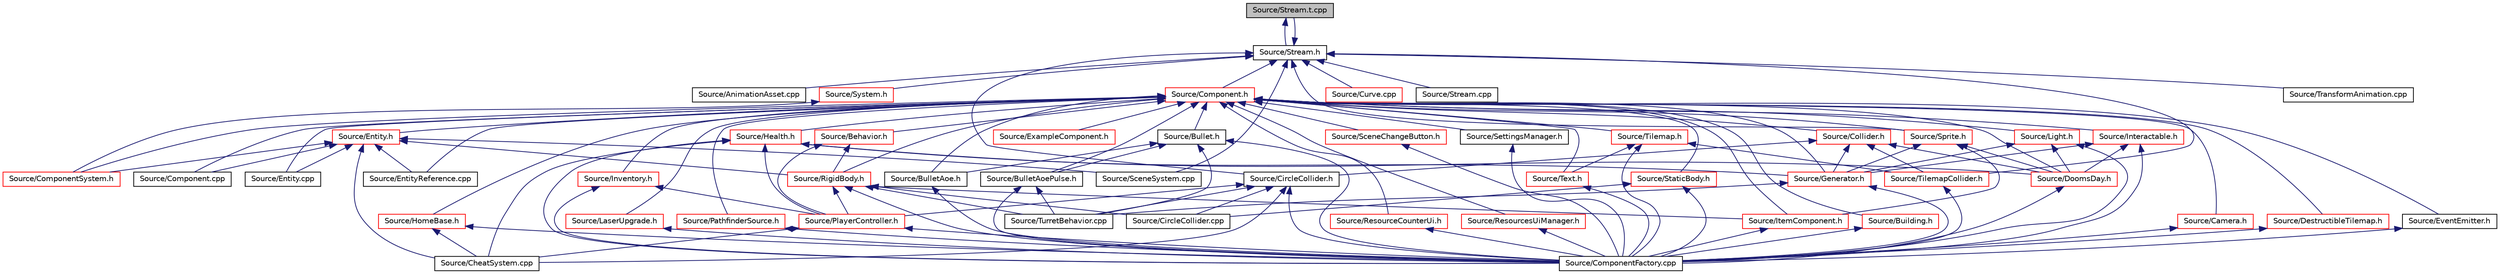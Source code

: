digraph "Source/Stream.t.cpp"
{
 // LATEX_PDF_SIZE
  edge [fontname="Helvetica",fontsize="10",labelfontname="Helvetica",labelfontsize="10"];
  node [fontname="Helvetica",fontsize="10",shape=record];
  Node1 [label="Source/Stream.t.cpp",height=0.2,width=0.4,color="black", fillcolor="grey75", style="filled", fontcolor="black",tooltip="JSON File reading/writing."];
  Node1 -> Node2 [dir="back",color="midnightblue",fontsize="10",style="solid",fontname="Helvetica"];
  Node2 [label="Source/Stream.h",height=0.2,width=0.4,color="black", fillcolor="white", style="filled",URL="$de/dd1/Stream_8h.html",tooltip="JSON File reading/writing."];
  Node2 -> Node3 [dir="back",color="midnightblue",fontsize="10",style="solid",fontname="Helvetica"];
  Node3 [label="Source/AnimationAsset.cpp",height=0.2,width=0.4,color="black", fillcolor="white", style="filled",URL="$dc/d5d/AnimationAsset_8cpp.html",tooltip="Asset that contains information about a spritesheet animation."];
  Node2 -> Node4 [dir="back",color="midnightblue",fontsize="10",style="solid",fontname="Helvetica"];
  Node4 [label="Source/CircleCollider.h",height=0.2,width=0.4,color="black", fillcolor="white", style="filled",URL="$dc/d8f/CircleCollider_8h.html",tooltip="Circle-shaped collider."];
  Node4 -> Node5 [dir="back",color="midnightblue",fontsize="10",style="solid",fontname="Helvetica"];
  Node5 [label="Source/CheatSystem.cpp",height=0.2,width=0.4,color="black", fillcolor="white", style="filled",URL="$da/d87/CheatSystem_8cpp.html",tooltip="CheatSystem Class definition."];
  Node4 -> Node6 [dir="back",color="midnightblue",fontsize="10",style="solid",fontname="Helvetica"];
  Node6 [label="Source/CircleCollider.cpp",height=0.2,width=0.4,color="black", fillcolor="white", style="filled",URL="$db/db5/CircleCollider_8cpp.html",tooltip="Circle-shaped collider."];
  Node4 -> Node7 [dir="back",color="midnightblue",fontsize="10",style="solid",fontname="Helvetica"];
  Node7 [label="Source/ComponentFactory.cpp",height=0.2,width=0.4,color="black", fillcolor="white", style="filled",URL="$dc/def/ComponentFactory_8cpp.html",tooltip="Definitions for the component factory class."];
  Node4 -> Node8 [dir="back",color="midnightblue",fontsize="10",style="solid",fontname="Helvetica"];
  Node8 [label="Source/PlayerController.h",height=0.2,width=0.4,color="red", fillcolor="white", style="filled",URL="$db/db4/PlayerController_8h.html",tooltip="PlayerController Behaviour Class."];
  Node8 -> Node5 [dir="back",color="midnightblue",fontsize="10",style="solid",fontname="Helvetica"];
  Node8 -> Node7 [dir="back",color="midnightblue",fontsize="10",style="solid",fontname="Helvetica"];
  Node4 -> Node12 [dir="back",color="midnightblue",fontsize="10",style="solid",fontname="Helvetica"];
  Node12 [label="Source/TurretBehavior.cpp",height=0.2,width=0.4,color="black", fillcolor="white", style="filled",URL="$dc/d0a/TurretBehavior_8cpp.html",tooltip="Behavior Compenent for Basic Turret"];
  Node2 -> Node13 [dir="back",color="midnightblue",fontsize="10",style="solid",fontname="Helvetica"];
  Node13 [label="Source/Component.h",height=0.2,width=0.4,color="red", fillcolor="white", style="filled",URL="$d0/da1/Component_8h.html",tooltip="Virtual component header."];
  Node13 -> Node14 [dir="back",color="midnightblue",fontsize="10",style="solid",fontname="Helvetica"];
  Node14 [label="Source/Behavior.h",height=0.2,width=0.4,color="red", fillcolor="white", style="filled",URL="$d8/dd5/Behavior_8h.html",tooltip="Virtual behavior component header."];
  Node14 -> Node8 [dir="back",color="midnightblue",fontsize="10",style="solid",fontname="Helvetica"];
  Node14 -> Node68 [dir="back",color="midnightblue",fontsize="10",style="solid",fontname="Helvetica"];
  Node68 [label="Source/RigidBody.h",height=0.2,width=0.4,color="red", fillcolor="white", style="filled",URL="$dc/da0/RigidBody_8h_source.html",tooltip=" "];
  Node68 -> Node6 [dir="back",color="midnightblue",fontsize="10",style="solid",fontname="Helvetica"];
  Node68 -> Node7 [dir="back",color="midnightblue",fontsize="10",style="solid",fontname="Helvetica"];
  Node68 -> Node32 [dir="back",color="midnightblue",fontsize="10",style="solid",fontname="Helvetica"];
  Node32 [label="Source/ItemComponent.h",height=0.2,width=0.4,color="red", fillcolor="white", style="filled",URL="$d0/d5d/ItemComponent_8h.html",tooltip="Item in the world that can be picked up."];
  Node32 -> Node7 [dir="back",color="midnightblue",fontsize="10",style="solid",fontname="Helvetica"];
  Node68 -> Node8 [dir="back",color="midnightblue",fontsize="10",style="solid",fontname="Helvetica"];
  Node68 -> Node12 [dir="back",color="midnightblue",fontsize="10",style="solid",fontname="Helvetica"];
  Node13 -> Node86 [dir="back",color="midnightblue",fontsize="10",style="solid",fontname="Helvetica"];
  Node86 [label="Source/Building.h",height=0.2,width=0.4,color="red", fillcolor="white", style="filled",URL="$d8/dac/Building_8h.html",tooltip="Building Component Class."];
  Node86 -> Node7 [dir="back",color="midnightblue",fontsize="10",style="solid",fontname="Helvetica"];
  Node13 -> Node87 [dir="back",color="midnightblue",fontsize="10",style="solid",fontname="Helvetica"];
  Node87 [label="Source/Bullet.h",height=0.2,width=0.4,color="black", fillcolor="white", style="filled",URL="$d4/d9a/Bullet_8h_source.html",tooltip=" "];
  Node87 -> Node88 [dir="back",color="midnightblue",fontsize="10",style="solid",fontname="Helvetica"];
  Node88 [label="Source/BulletAoe.h",height=0.2,width=0.4,color="black", fillcolor="white", style="filled",URL="$db/d2f/BulletAoe_8h_source.html",tooltip=" "];
  Node88 -> Node7 [dir="back",color="midnightblue",fontsize="10",style="solid",fontname="Helvetica"];
  Node87 -> Node89 [dir="back",color="midnightblue",fontsize="10",style="solid",fontname="Helvetica"];
  Node89 [label="Source/BulletAoePulse.h",height=0.2,width=0.4,color="black", fillcolor="white", style="filled",URL="$d2/d2a/BulletAoePulse_8h_source.html",tooltip=" "];
  Node89 -> Node7 [dir="back",color="midnightblue",fontsize="10",style="solid",fontname="Helvetica"];
  Node89 -> Node12 [dir="back",color="midnightblue",fontsize="10",style="solid",fontname="Helvetica"];
  Node87 -> Node7 [dir="back",color="midnightblue",fontsize="10",style="solid",fontname="Helvetica"];
  Node87 -> Node12 [dir="back",color="midnightblue",fontsize="10",style="solid",fontname="Helvetica"];
  Node13 -> Node88 [dir="back",color="midnightblue",fontsize="10",style="solid",fontname="Helvetica"];
  Node13 -> Node89 [dir="back",color="midnightblue",fontsize="10",style="solid",fontname="Helvetica"];
  Node13 -> Node90 [dir="back",color="midnightblue",fontsize="10",style="solid",fontname="Helvetica"];
  Node90 [label="Source/Camera.h",height=0.2,width=0.4,color="red", fillcolor="white", style="filled",URL="$dd/de4/Camera_8h.html",tooltip="Camera component for rendering."];
  Node90 -> Node7 [dir="back",color="midnightblue",fontsize="10",style="solid",fontname="Helvetica"];
  Node13 -> Node102 [dir="back",color="midnightblue",fontsize="10",style="solid",fontname="Helvetica"];
  Node102 [label="Source/Collider.h",height=0.2,width=0.4,color="red", fillcolor="white", style="filled",URL="$de/d94/Collider_8h.html",tooltip="Base component for detecting collisions."];
  Node102 -> Node4 [dir="back",color="midnightblue",fontsize="10",style="solid",fontname="Helvetica"];
  Node102 -> Node26 [dir="back",color="midnightblue",fontsize="10",style="solid",fontname="Helvetica"];
  Node26 [label="Source/DoomsDay.h",height=0.2,width=0.4,color="red", fillcolor="white", style="filled",URL="$de/d36/DoomsDay_8h_source.html",tooltip=" "];
  Node26 -> Node7 [dir="back",color="midnightblue",fontsize="10",style="solid",fontname="Helvetica"];
  Node102 -> Node28 [dir="back",color="midnightblue",fontsize="10",style="solid",fontname="Helvetica"];
  Node28 [label="Source/Generator.h",height=0.2,width=0.4,color="red", fillcolor="white", style="filled",URL="$d9/d12/Generator_8h_source.html",tooltip=" "];
  Node28 -> Node7 [dir="back",color="midnightblue",fontsize="10",style="solid",fontname="Helvetica"];
  Node28 -> Node12 [dir="back",color="midnightblue",fontsize="10",style="solid",fontname="Helvetica"];
  Node102 -> Node103 [dir="back",color="midnightblue",fontsize="10",style="solid",fontname="Helvetica"];
  Node103 [label="Source/TilemapCollider.h",height=0.2,width=0.4,color="red", fillcolor="white", style="filled",URL="$d8/d92/TilemapCollider_8h.html",tooltip="tilemap collider"];
  Node103 -> Node7 [dir="back",color="midnightblue",fontsize="10",style="solid",fontname="Helvetica"];
  Node13 -> Node104 [dir="back",color="midnightblue",fontsize="10",style="solid",fontname="Helvetica"];
  Node104 [label="Source/Component.cpp",height=0.2,width=0.4,color="black", fillcolor="white", style="filled",URL="$d4/d92/Component_8cpp.html",tooltip="Virtual component header."];
  Node13 -> Node105 [dir="back",color="midnightblue",fontsize="10",style="solid",fontname="Helvetica"];
  Node105 [label="Source/ComponentSystem.h",height=0.2,width=0.4,color="red", fillcolor="white", style="filled",URL="$dc/dbb/ComponentSystem_8h.html",tooltip="System that keeps track of a specific kind of Component."];
  Node13 -> Node113 [dir="back",color="midnightblue",fontsize="10",style="solid",fontname="Helvetica"];
  Node113 [label="Source/DestructibleTilemap.h",height=0.2,width=0.4,color="red", fillcolor="white", style="filled",URL="$da/d1e/DestructibleTilemap_8h.html",tooltip="Component responsible for handling the breaking of tiles with varrying strengths."];
  Node113 -> Node7 [dir="back",color="midnightblue",fontsize="10",style="solid",fontname="Helvetica"];
  Node13 -> Node26 [dir="back",color="midnightblue",fontsize="10",style="solid",fontname="Helvetica"];
  Node13 -> Node109 [dir="back",color="midnightblue",fontsize="10",style="solid",fontname="Helvetica"];
  Node109 [label="Source/Entity.cpp",height=0.2,width=0.4,color="black", fillcolor="white", style="filled",URL="$df/de9/Entity_8cpp.html",tooltip="Function definitions for the Entity class."];
  Node13 -> Node114 [dir="back",color="midnightblue",fontsize="10",style="solid",fontname="Helvetica"];
  Node114 [label="Source/Entity.h",height=0.2,width=0.4,color="red", fillcolor="white", style="filled",URL="$d4/da0/Entity_8h.html",tooltip="Entity class which holds Components."];
  Node114 -> Node5 [dir="back",color="midnightblue",fontsize="10",style="solid",fontname="Helvetica"];
  Node114 -> Node104 [dir="back",color="midnightblue",fontsize="10",style="solid",fontname="Helvetica"];
  Node114 -> Node105 [dir="back",color="midnightblue",fontsize="10",style="solid",fontname="Helvetica"];
  Node114 -> Node109 [dir="back",color="midnightblue",fontsize="10",style="solid",fontname="Helvetica"];
  Node114 -> Node144 [dir="back",color="midnightblue",fontsize="10",style="solid",fontname="Helvetica"];
  Node144 [label="Source/EntityReference.cpp",height=0.2,width=0.4,color="black", fillcolor="white", style="filled",URL="$de/d23/EntityReference_8cpp.html",tooltip="a reference to an Entity in the scene"];
  Node114 -> Node68 [dir="back",color="midnightblue",fontsize="10",style="solid",fontname="Helvetica"];
  Node114 -> Node141 [dir="back",color="midnightblue",fontsize="10",style="solid",fontname="Helvetica"];
  Node141 [label="Source/SceneSystem.cpp",height=0.2,width=0.4,color="black", fillcolor="white", style="filled",URL="$df/dce/SceneSystem_8cpp.html",tooltip="handles the process of resetting and changing scenes"];
  Node13 -> Node144 [dir="back",color="midnightblue",fontsize="10",style="solid",fontname="Helvetica"];
  Node13 -> Node151 [dir="back",color="midnightblue",fontsize="10",style="solid",fontname="Helvetica"];
  Node151 [label="Source/EventEmitter.h",height=0.2,width=0.4,color="black", fillcolor="white", style="filled",URL="$db/df7/EventEmitter_8h_source.html",tooltip=" "];
  Node151 -> Node7 [dir="back",color="midnightblue",fontsize="10",style="solid",fontname="Helvetica"];
  Node13 -> Node152 [dir="back",color="midnightblue",fontsize="10",style="solid",fontname="Helvetica"];
  Node152 [label="Source/ExampleComponent.h",height=0.2,width=0.4,color="red", fillcolor="white", style="filled",URL="$dd/db2/ExampleComponent_8h.html",tooltip="DESCRIPTION HERE."];
  Node13 -> Node28 [dir="back",color="midnightblue",fontsize="10",style="solid",fontname="Helvetica"];
  Node13 -> Node154 [dir="back",color="midnightblue",fontsize="10",style="solid",fontname="Helvetica"];
  Node154 [label="Source/Health.h",height=0.2,width=0.4,color="red", fillcolor="white", style="filled",URL="$d6/d85/Health_8h_source.html",tooltip=" "];
  Node154 -> Node5 [dir="back",color="midnightblue",fontsize="10",style="solid",fontname="Helvetica"];
  Node154 -> Node7 [dir="back",color="midnightblue",fontsize="10",style="solid",fontname="Helvetica"];
  Node154 -> Node26 [dir="back",color="midnightblue",fontsize="10",style="solid",fontname="Helvetica"];
  Node154 -> Node28 [dir="back",color="midnightblue",fontsize="10",style="solid",fontname="Helvetica"];
  Node154 -> Node8 [dir="back",color="midnightblue",fontsize="10",style="solid",fontname="Helvetica"];
  Node13 -> Node30 [dir="back",color="midnightblue",fontsize="10",style="solid",fontname="Helvetica"];
  Node30 [label="Source/HomeBase.h",height=0.2,width=0.4,color="red", fillcolor="white", style="filled",URL="$d9/d7c/HomeBase_8h_source.html",tooltip=" "];
  Node30 -> Node5 [dir="back",color="midnightblue",fontsize="10",style="solid",fontname="Helvetica"];
  Node30 -> Node7 [dir="back",color="midnightblue",fontsize="10",style="solid",fontname="Helvetica"];
  Node13 -> Node155 [dir="back",color="midnightblue",fontsize="10",style="solid",fontname="Helvetica"];
  Node155 [label="Source/Interactable.h",height=0.2,width=0.4,color="red", fillcolor="white", style="filled",URL="$d6/dc1/Interactable_8h.html",tooltip="Component which can be interacted with by pressing a button when nearby."];
  Node155 -> Node7 [dir="back",color="midnightblue",fontsize="10",style="solid",fontname="Helvetica"];
  Node155 -> Node26 [dir="back",color="midnightblue",fontsize="10",style="solid",fontname="Helvetica"];
  Node155 -> Node28 [dir="back",color="midnightblue",fontsize="10",style="solid",fontname="Helvetica"];
  Node13 -> Node156 [dir="back",color="midnightblue",fontsize="10",style="solid",fontname="Helvetica"];
  Node156 [label="Source/Inventory.h",height=0.2,width=0.4,color="red", fillcolor="white", style="filled",URL="$d8/d7e/Inventory_8h.html",tooltip="Inventory component that stores items."];
  Node156 -> Node7 [dir="back",color="midnightblue",fontsize="10",style="solid",fontname="Helvetica"];
  Node156 -> Node8 [dir="back",color="midnightblue",fontsize="10",style="solid",fontname="Helvetica"];
  Node13 -> Node32 [dir="back",color="midnightblue",fontsize="10",style="solid",fontname="Helvetica"];
  Node13 -> Node157 [dir="back",color="midnightblue",fontsize="10",style="solid",fontname="Helvetica"];
  Node157 [label="Source/LaserUpgrade.h",height=0.2,width=0.4,color="red", fillcolor="white", style="filled",URL="$dc/d74/LaserUpgrade_8h.html",tooltip="collectable upgrade to the player's MiningLaser"];
  Node157 -> Node7 [dir="back",color="midnightblue",fontsize="10",style="solid",fontname="Helvetica"];
  Node13 -> Node158 [dir="back",color="midnightblue",fontsize="10",style="solid",fontname="Helvetica"];
  Node158 [label="Source/Light.h",height=0.2,width=0.4,color="red", fillcolor="white", style="filled",URL="$d4/d73/Light_8h.html",tooltip="Light source component. It shines."];
  Node158 -> Node7 [dir="back",color="midnightblue",fontsize="10",style="solid",fontname="Helvetica"];
  Node158 -> Node26 [dir="back",color="midnightblue",fontsize="10",style="solid",fontname="Helvetica"];
  Node158 -> Node28 [dir="back",color="midnightblue",fontsize="10",style="solid",fontname="Helvetica"];
  Node13 -> Node159 [dir="back",color="midnightblue",fontsize="10",style="solid",fontname="Helvetica"];
  Node159 [label="Source/PathfinderSource.h",height=0.2,width=0.4,color="red", fillcolor="white", style="filled",URL="$d1/dcd/PathfinderSource_8h.html",tooltip="Defines parent entity as the map for pathfinding."];
  Node159 -> Node7 [dir="back",color="midnightblue",fontsize="10",style="solid",fontname="Helvetica"];
  Node13 -> Node160 [dir="back",color="midnightblue",fontsize="10",style="solid",fontname="Helvetica"];
  Node160 [label="Source/ResourceCounterUi.h",height=0.2,width=0.4,color="red", fillcolor="white", style="filled",URL="$dd/d9c/ResourceCounterUi_8h.html",tooltip="Ui Component that displays a resource sprite and a count."];
  Node160 -> Node7 [dir="back",color="midnightblue",fontsize="10",style="solid",fontname="Helvetica"];
  Node13 -> Node119 [dir="back",color="midnightblue",fontsize="10",style="solid",fontname="Helvetica"];
  Node119 [label="Source/ResourcesUiManager.h",height=0.2,width=0.4,color="red", fillcolor="white", style="filled",URL="$d6/d1f/ResourcesUiManager_8h.html",tooltip="Component that manages the UI for displaying what resources a player currently has."];
  Node119 -> Node7 [dir="back",color="midnightblue",fontsize="10",style="solid",fontname="Helvetica"];
  Node13 -> Node68 [dir="back",color="midnightblue",fontsize="10",style="solid",fontname="Helvetica"];
  Node13 -> Node161 [dir="back",color="midnightblue",fontsize="10",style="solid",fontname="Helvetica"];
  Node161 [label="Source/SceneChangeButton.h",height=0.2,width=0.4,color="red", fillcolor="white", style="filled",URL="$de/d19/SceneChangeButton_8h.html",tooltip="Component that changes the scene when clicked."];
  Node161 -> Node7 [dir="back",color="midnightblue",fontsize="10",style="solid",fontname="Helvetica"];
  Node13 -> Node120 [dir="back",color="midnightblue",fontsize="10",style="solid",fontname="Helvetica"];
  Node120 [label="Source/SettingsManager.h",height=0.2,width=0.4,color="black", fillcolor="white", style="filled",URL="$d9/d4a/SettingsManager_8h.html",tooltip="Settings Manager Class."];
  Node120 -> Node7 [dir="back",color="midnightblue",fontsize="10",style="solid",fontname="Helvetica"];
  Node13 -> Node121 [dir="back",color="midnightblue",fontsize="10",style="solid",fontname="Helvetica"];
  Node121 [label="Source/Sprite.h",height=0.2,width=0.4,color="red", fillcolor="white", style="filled",URL="$d7/d31/Sprite_8h_source.html",tooltip=" "];
  Node121 -> Node26 [dir="back",color="midnightblue",fontsize="10",style="solid",fontname="Helvetica"];
  Node121 -> Node28 [dir="back",color="midnightblue",fontsize="10",style="solid",fontname="Helvetica"];
  Node121 -> Node32 [dir="back",color="midnightblue",fontsize="10",style="solid",fontname="Helvetica"];
  Node13 -> Node162 [dir="back",color="midnightblue",fontsize="10",style="solid",fontname="Helvetica"];
  Node162 [label="Source/StaticBody.h",height=0.2,width=0.4,color="red", fillcolor="white", style="filled",URL="$dd/d7f/StaticBody_8h.html",tooltip="pysics body which can be collided with and does not move"];
  Node162 -> Node6 [dir="back",color="midnightblue",fontsize="10",style="solid",fontname="Helvetica"];
  Node162 -> Node7 [dir="back",color="midnightblue",fontsize="10",style="solid",fontname="Helvetica"];
  Node13 -> Node148 [dir="back",color="midnightblue",fontsize="10",style="solid",fontname="Helvetica"];
  Node148 [label="Source/Text.h",height=0.2,width=0.4,color="red", fillcolor="white", style="filled",URL="$d6/d35/Text_8h.html",tooltip="Component that makes use of Tilemap to draw text."];
  Node148 -> Node7 [dir="back",color="midnightblue",fontsize="10",style="solid",fontname="Helvetica"];
  Node13 -> Node147 [dir="back",color="midnightblue",fontsize="10",style="solid",fontname="Helvetica"];
  Node147 [label="Source/Tilemap.h",height=0.2,width=0.4,color="red", fillcolor="white", style="filled",URL="$d8/d44/Tilemap_8h.html",tooltip="Tilemap component - loads and manages a tilemap array."];
  Node147 -> Node7 [dir="back",color="midnightblue",fontsize="10",style="solid",fontname="Helvetica"];
  Node147 -> Node148 [dir="back",color="midnightblue",fontsize="10",style="solid",fontname="Helvetica"];
  Node147 -> Node103 [dir="back",color="midnightblue",fontsize="10",style="solid",fontname="Helvetica"];
  Node2 -> Node172 [dir="back",color="midnightblue",fontsize="10",style="solid",fontname="Helvetica"];
  Node172 [label="Source/Curve.cpp",height=0.2,width=0.4,color="red", fillcolor="white", style="filled",URL="$de/d47/Curve_8cpp.html",tooltip="class for interpolating between sequences of values"];
  Node2 -> Node141 [dir="back",color="midnightblue",fontsize="10",style="solid",fontname="Helvetica"];
  Node2 -> Node121 [dir="back",color="midnightblue",fontsize="10",style="solid",fontname="Helvetica"];
  Node2 -> Node176 [dir="back",color="midnightblue",fontsize="10",style="solid",fontname="Helvetica"];
  Node176 [label="Source/Stream.cpp",height=0.2,width=0.4,color="black", fillcolor="white", style="filled",URL="$dd/d8c/Stream_8cpp.html",tooltip="JSON File reading/writing."];
  Node2 -> Node1 [dir="back",color="midnightblue",fontsize="10",style="solid",fontname="Helvetica"];
  Node2 -> Node177 [dir="back",color="midnightblue",fontsize="10",style="solid",fontname="Helvetica"];
  Node177 [label="Source/System.h",height=0.2,width=0.4,color="red", fillcolor="white", style="filled",URL="$db/d39/System_8h.html",tooltip="Base class for all Systems."];
  Node177 -> Node105 [dir="back",color="midnightblue",fontsize="10",style="solid",fontname="Helvetica"];
  Node2 -> Node103 [dir="back",color="midnightblue",fontsize="10",style="solid",fontname="Helvetica"];
  Node2 -> Node175 [dir="back",color="midnightblue",fontsize="10",style="solid",fontname="Helvetica"];
  Node175 [label="Source/TransformAnimation.cpp",height=0.2,width=0.4,color="black", fillcolor="white", style="filled",URL="$d8/dcc/TransformAnimation_8cpp.html",tooltip="Asset that animates a Transform with Curves."];
}
